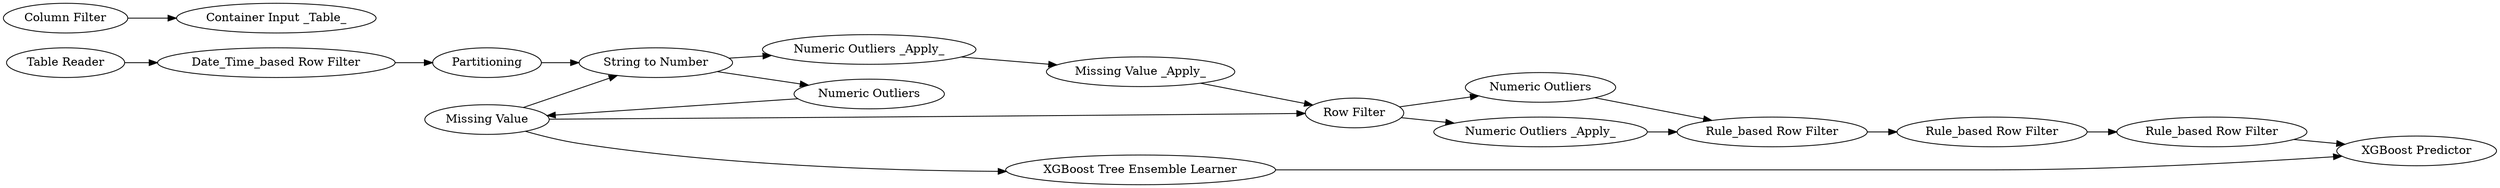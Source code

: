 digraph {
	159 -> 13
	1169 -> 1168
	13 -> 230
	237 -> 229
	232 -> 229
	1164 -> 219
	227 -> 235
	235 -> 237
	219 -> 227
	236 -> 13
	227 -> 164
	230 -> 231
	232 -> 1213
	232 -> 227
	1213 -> 1214
	164 -> 232
	229 -> 159
	231 -> 1214
	229 -> 236
	1215 -> 1164
	231 [label="Rule_based Row Filter"]
	232 [label="Missing Value"]
	227 [label="String to Number"]
	229 [label="Row Filter"]
	13 [label="Rule_based Row Filter"]
	237 [label="Missing Value _Apply_"]
	235 [label="Numeric Outliers _Apply_"]
	164 [label="Numeric Outliers"]
	1164 [label="Date_Time_based Row Filter"]
	1169 [label="Column Filter"]
	1168 [label="Container Input _Table_"]
	236 [label="Numeric Outliers _Apply_"]
	230 [label="Rule_based Row Filter"]
	1214 [label="XGBoost Predictor"]
	219 [label=Partitioning]
	1215 [label="Table Reader"]
	159 [label="Numeric Outliers"]
	1213 [label="XGBoost Tree Ensemble Learner"]
	rankdir=LR
}
